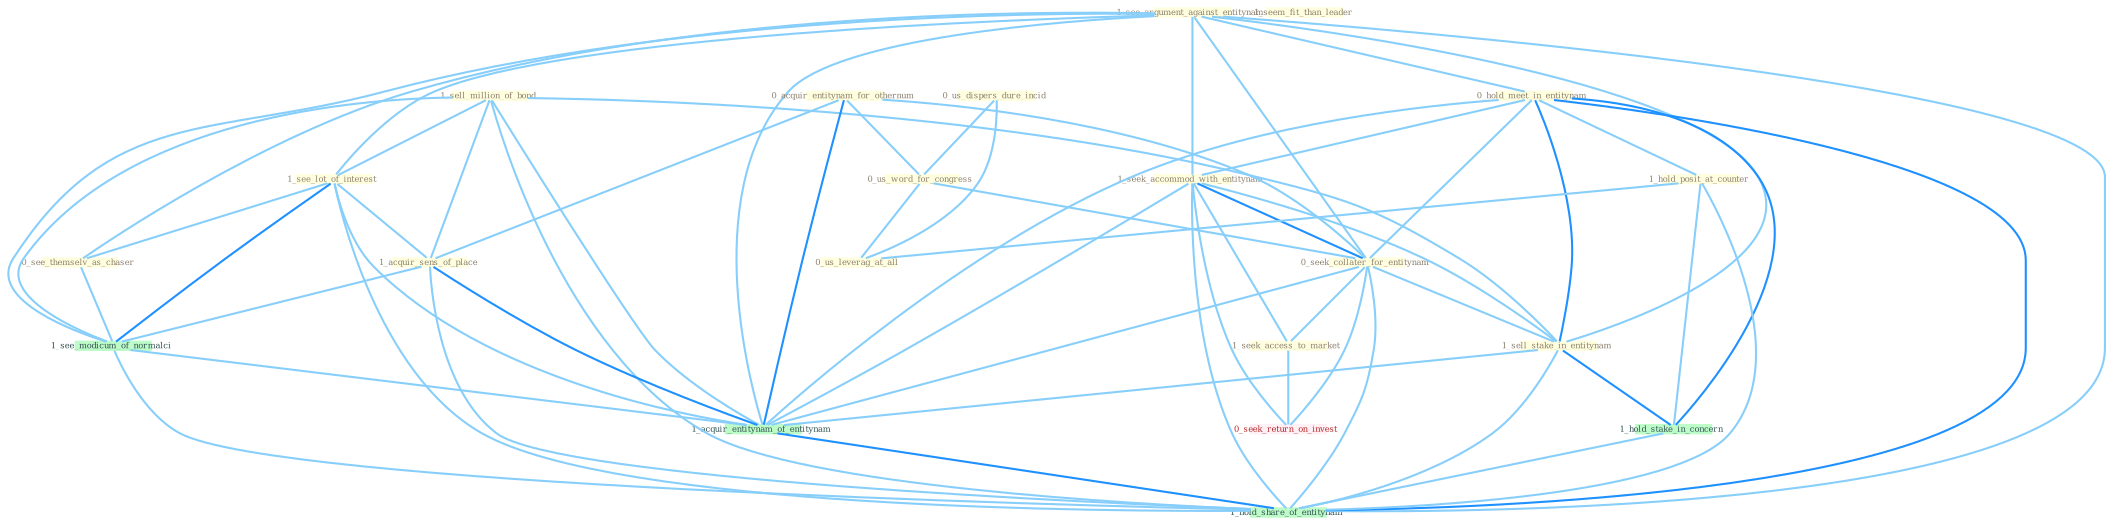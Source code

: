 Graph G{ 
    node
    [shape=polygon,style=filled,width=.5,height=.06,color="#BDFCC9",fixedsize=true,fontsize=4,
    fontcolor="#2f4f4f"];
    {node
    [color="#ffffe0", fontcolor="#8b7d6b"] "1_see_argument_against_entitynam " "1_sell_million_of_bond " "0_hold_meet_in_entitynam " "0_us_dispers_dure_incid " "0_acquir_entitynam_for_othernum " "1_seek_accommod_with_entitynam " "1_see_lot_of_interest " "0_us_word_for_congress " "0_see_themselv_as_chaser " "1_acquir_sens_of_place " "1_seem_fit_than_leader " "0_seek_collater_for_entitynam " "1_hold_posit_at_counter " "1_seek_access_to_market " "0_us_leverag_at_all " "1_sell_stake_in_entitynam "}
{node [color="#fff0f5", fontcolor="#b22222"] "0_seek_return_on_invest "}
edge [color="#B0E2FF"];

	"1_see_argument_against_entitynam " -- "0_hold_meet_in_entitynam " [w="1", color="#87cefa" ];
	"1_see_argument_against_entitynam " -- "1_seek_accommod_with_entitynam " [w="1", color="#87cefa" ];
	"1_see_argument_against_entitynam " -- "1_see_lot_of_interest " [w="1", color="#87cefa" ];
	"1_see_argument_against_entitynam " -- "0_see_themselv_as_chaser " [w="1", color="#87cefa" ];
	"1_see_argument_against_entitynam " -- "0_seek_collater_for_entitynam " [w="1", color="#87cefa" ];
	"1_see_argument_against_entitynam " -- "1_sell_stake_in_entitynam " [w="1", color="#87cefa" ];
	"1_see_argument_against_entitynam " -- "1_see_modicum_of_normalci " [w="1", color="#87cefa" ];
	"1_see_argument_against_entitynam " -- "1_acquir_entitynam_of_entitynam " [w="1", color="#87cefa" ];
	"1_see_argument_against_entitynam " -- "1_hold_share_of_entitynam " [w="1", color="#87cefa" ];
	"1_sell_million_of_bond " -- "1_see_lot_of_interest " [w="1", color="#87cefa" ];
	"1_sell_million_of_bond " -- "1_acquir_sens_of_place " [w="1", color="#87cefa" ];
	"1_sell_million_of_bond " -- "1_sell_stake_in_entitynam " [w="1", color="#87cefa" ];
	"1_sell_million_of_bond " -- "1_see_modicum_of_normalci " [w="1", color="#87cefa" ];
	"1_sell_million_of_bond " -- "1_acquir_entitynam_of_entitynam " [w="1", color="#87cefa" ];
	"1_sell_million_of_bond " -- "1_hold_share_of_entitynam " [w="1", color="#87cefa" ];
	"0_hold_meet_in_entitynam " -- "1_seek_accommod_with_entitynam " [w="1", color="#87cefa" ];
	"0_hold_meet_in_entitynam " -- "0_seek_collater_for_entitynam " [w="1", color="#87cefa" ];
	"0_hold_meet_in_entitynam " -- "1_hold_posit_at_counter " [w="1", color="#87cefa" ];
	"0_hold_meet_in_entitynam " -- "1_sell_stake_in_entitynam " [w="2", color="#1e90ff" , len=0.8];
	"0_hold_meet_in_entitynam " -- "1_hold_stake_in_concern " [w="2", color="#1e90ff" , len=0.8];
	"0_hold_meet_in_entitynam " -- "1_acquir_entitynam_of_entitynam " [w="1", color="#87cefa" ];
	"0_hold_meet_in_entitynam " -- "1_hold_share_of_entitynam " [w="2", color="#1e90ff" , len=0.8];
	"0_us_dispers_dure_incid " -- "0_us_word_for_congress " [w="1", color="#87cefa" ];
	"0_us_dispers_dure_incid " -- "0_us_leverag_at_all " [w="1", color="#87cefa" ];
	"0_acquir_entitynam_for_othernum " -- "0_us_word_for_congress " [w="1", color="#87cefa" ];
	"0_acquir_entitynam_for_othernum " -- "1_acquir_sens_of_place " [w="1", color="#87cefa" ];
	"0_acquir_entitynam_for_othernum " -- "0_seek_collater_for_entitynam " [w="1", color="#87cefa" ];
	"0_acquir_entitynam_for_othernum " -- "1_acquir_entitynam_of_entitynam " [w="2", color="#1e90ff" , len=0.8];
	"1_seek_accommod_with_entitynam " -- "0_seek_collater_for_entitynam " [w="2", color="#1e90ff" , len=0.8];
	"1_seek_accommod_with_entitynam " -- "1_seek_access_to_market " [w="1", color="#87cefa" ];
	"1_seek_accommod_with_entitynam " -- "1_sell_stake_in_entitynam " [w="1", color="#87cefa" ];
	"1_seek_accommod_with_entitynam " -- "0_seek_return_on_invest " [w="1", color="#87cefa" ];
	"1_seek_accommod_with_entitynam " -- "1_acquir_entitynam_of_entitynam " [w="1", color="#87cefa" ];
	"1_seek_accommod_with_entitynam " -- "1_hold_share_of_entitynam " [w="1", color="#87cefa" ];
	"1_see_lot_of_interest " -- "0_see_themselv_as_chaser " [w="1", color="#87cefa" ];
	"1_see_lot_of_interest " -- "1_acquir_sens_of_place " [w="1", color="#87cefa" ];
	"1_see_lot_of_interest " -- "1_see_modicum_of_normalci " [w="2", color="#1e90ff" , len=0.8];
	"1_see_lot_of_interest " -- "1_acquir_entitynam_of_entitynam " [w="1", color="#87cefa" ];
	"1_see_lot_of_interest " -- "1_hold_share_of_entitynam " [w="1", color="#87cefa" ];
	"0_us_word_for_congress " -- "0_seek_collater_for_entitynam " [w="1", color="#87cefa" ];
	"0_us_word_for_congress " -- "0_us_leverag_at_all " [w="1", color="#87cefa" ];
	"0_see_themselv_as_chaser " -- "1_see_modicum_of_normalci " [w="1", color="#87cefa" ];
	"1_acquir_sens_of_place " -- "1_see_modicum_of_normalci " [w="1", color="#87cefa" ];
	"1_acquir_sens_of_place " -- "1_acquir_entitynam_of_entitynam " [w="2", color="#1e90ff" , len=0.8];
	"1_acquir_sens_of_place " -- "1_hold_share_of_entitynam " [w="1", color="#87cefa" ];
	"0_seek_collater_for_entitynam " -- "1_seek_access_to_market " [w="1", color="#87cefa" ];
	"0_seek_collater_for_entitynam " -- "1_sell_stake_in_entitynam " [w="1", color="#87cefa" ];
	"0_seek_collater_for_entitynam " -- "0_seek_return_on_invest " [w="1", color="#87cefa" ];
	"0_seek_collater_for_entitynam " -- "1_acquir_entitynam_of_entitynam " [w="1", color="#87cefa" ];
	"0_seek_collater_for_entitynam " -- "1_hold_share_of_entitynam " [w="1", color="#87cefa" ];
	"1_hold_posit_at_counter " -- "0_us_leverag_at_all " [w="1", color="#87cefa" ];
	"1_hold_posit_at_counter " -- "1_hold_stake_in_concern " [w="1", color="#87cefa" ];
	"1_hold_posit_at_counter " -- "1_hold_share_of_entitynam " [w="1", color="#87cefa" ];
	"1_seek_access_to_market " -- "0_seek_return_on_invest " [w="1", color="#87cefa" ];
	"1_sell_stake_in_entitynam " -- "1_hold_stake_in_concern " [w="2", color="#1e90ff" , len=0.8];
	"1_sell_stake_in_entitynam " -- "1_acquir_entitynam_of_entitynam " [w="1", color="#87cefa" ];
	"1_sell_stake_in_entitynam " -- "1_hold_share_of_entitynam " [w="1", color="#87cefa" ];
	"1_hold_stake_in_concern " -- "1_hold_share_of_entitynam " [w="1", color="#87cefa" ];
	"1_see_modicum_of_normalci " -- "1_acquir_entitynam_of_entitynam " [w="1", color="#87cefa" ];
	"1_see_modicum_of_normalci " -- "1_hold_share_of_entitynam " [w="1", color="#87cefa" ];
	"1_acquir_entitynam_of_entitynam " -- "1_hold_share_of_entitynam " [w="2", color="#1e90ff" , len=0.8];
}